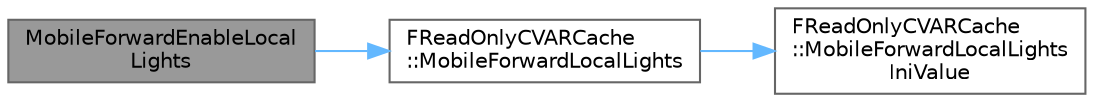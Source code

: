 digraph "MobileForwardEnableLocalLights"
{
 // INTERACTIVE_SVG=YES
 // LATEX_PDF_SIZE
  bgcolor="transparent";
  edge [fontname=Helvetica,fontsize=10,labelfontname=Helvetica,labelfontsize=10];
  node [fontname=Helvetica,fontsize=10,shape=box,height=0.2,width=0.4];
  rankdir="LR";
  Node1 [id="Node000001",label="MobileForwardEnableLocal\lLights",height=0.2,width=0.4,color="gray40", fillcolor="grey60", style="filled", fontcolor="black",tooltip=" "];
  Node1 -> Node2 [id="edge1_Node000001_Node000002",color="steelblue1",style="solid",tooltip=" "];
  Node2 [id="Node000002",label="FReadOnlyCVARCache\l::MobileForwardLocalLights",height=0.2,width=0.4,color="grey40", fillcolor="white", style="filled",URL="$db/d33/structFReadOnlyCVARCache.html#a2a0408ffce19de00ad1d33c53a7444fe",tooltip=" "];
  Node2 -> Node3 [id="edge2_Node000002_Node000003",color="steelblue1",style="solid",tooltip=" "];
  Node3 [id="Node000003",label="FReadOnlyCVARCache\l::MobileForwardLocalLights\lIniValue",height=0.2,width=0.4,color="grey40", fillcolor="white", style="filled",URL="$db/d33/structFReadOnlyCVARCache.html#a7fc73ac8ce740d6ac4d07d74f58f28e7",tooltip=" "];
}
